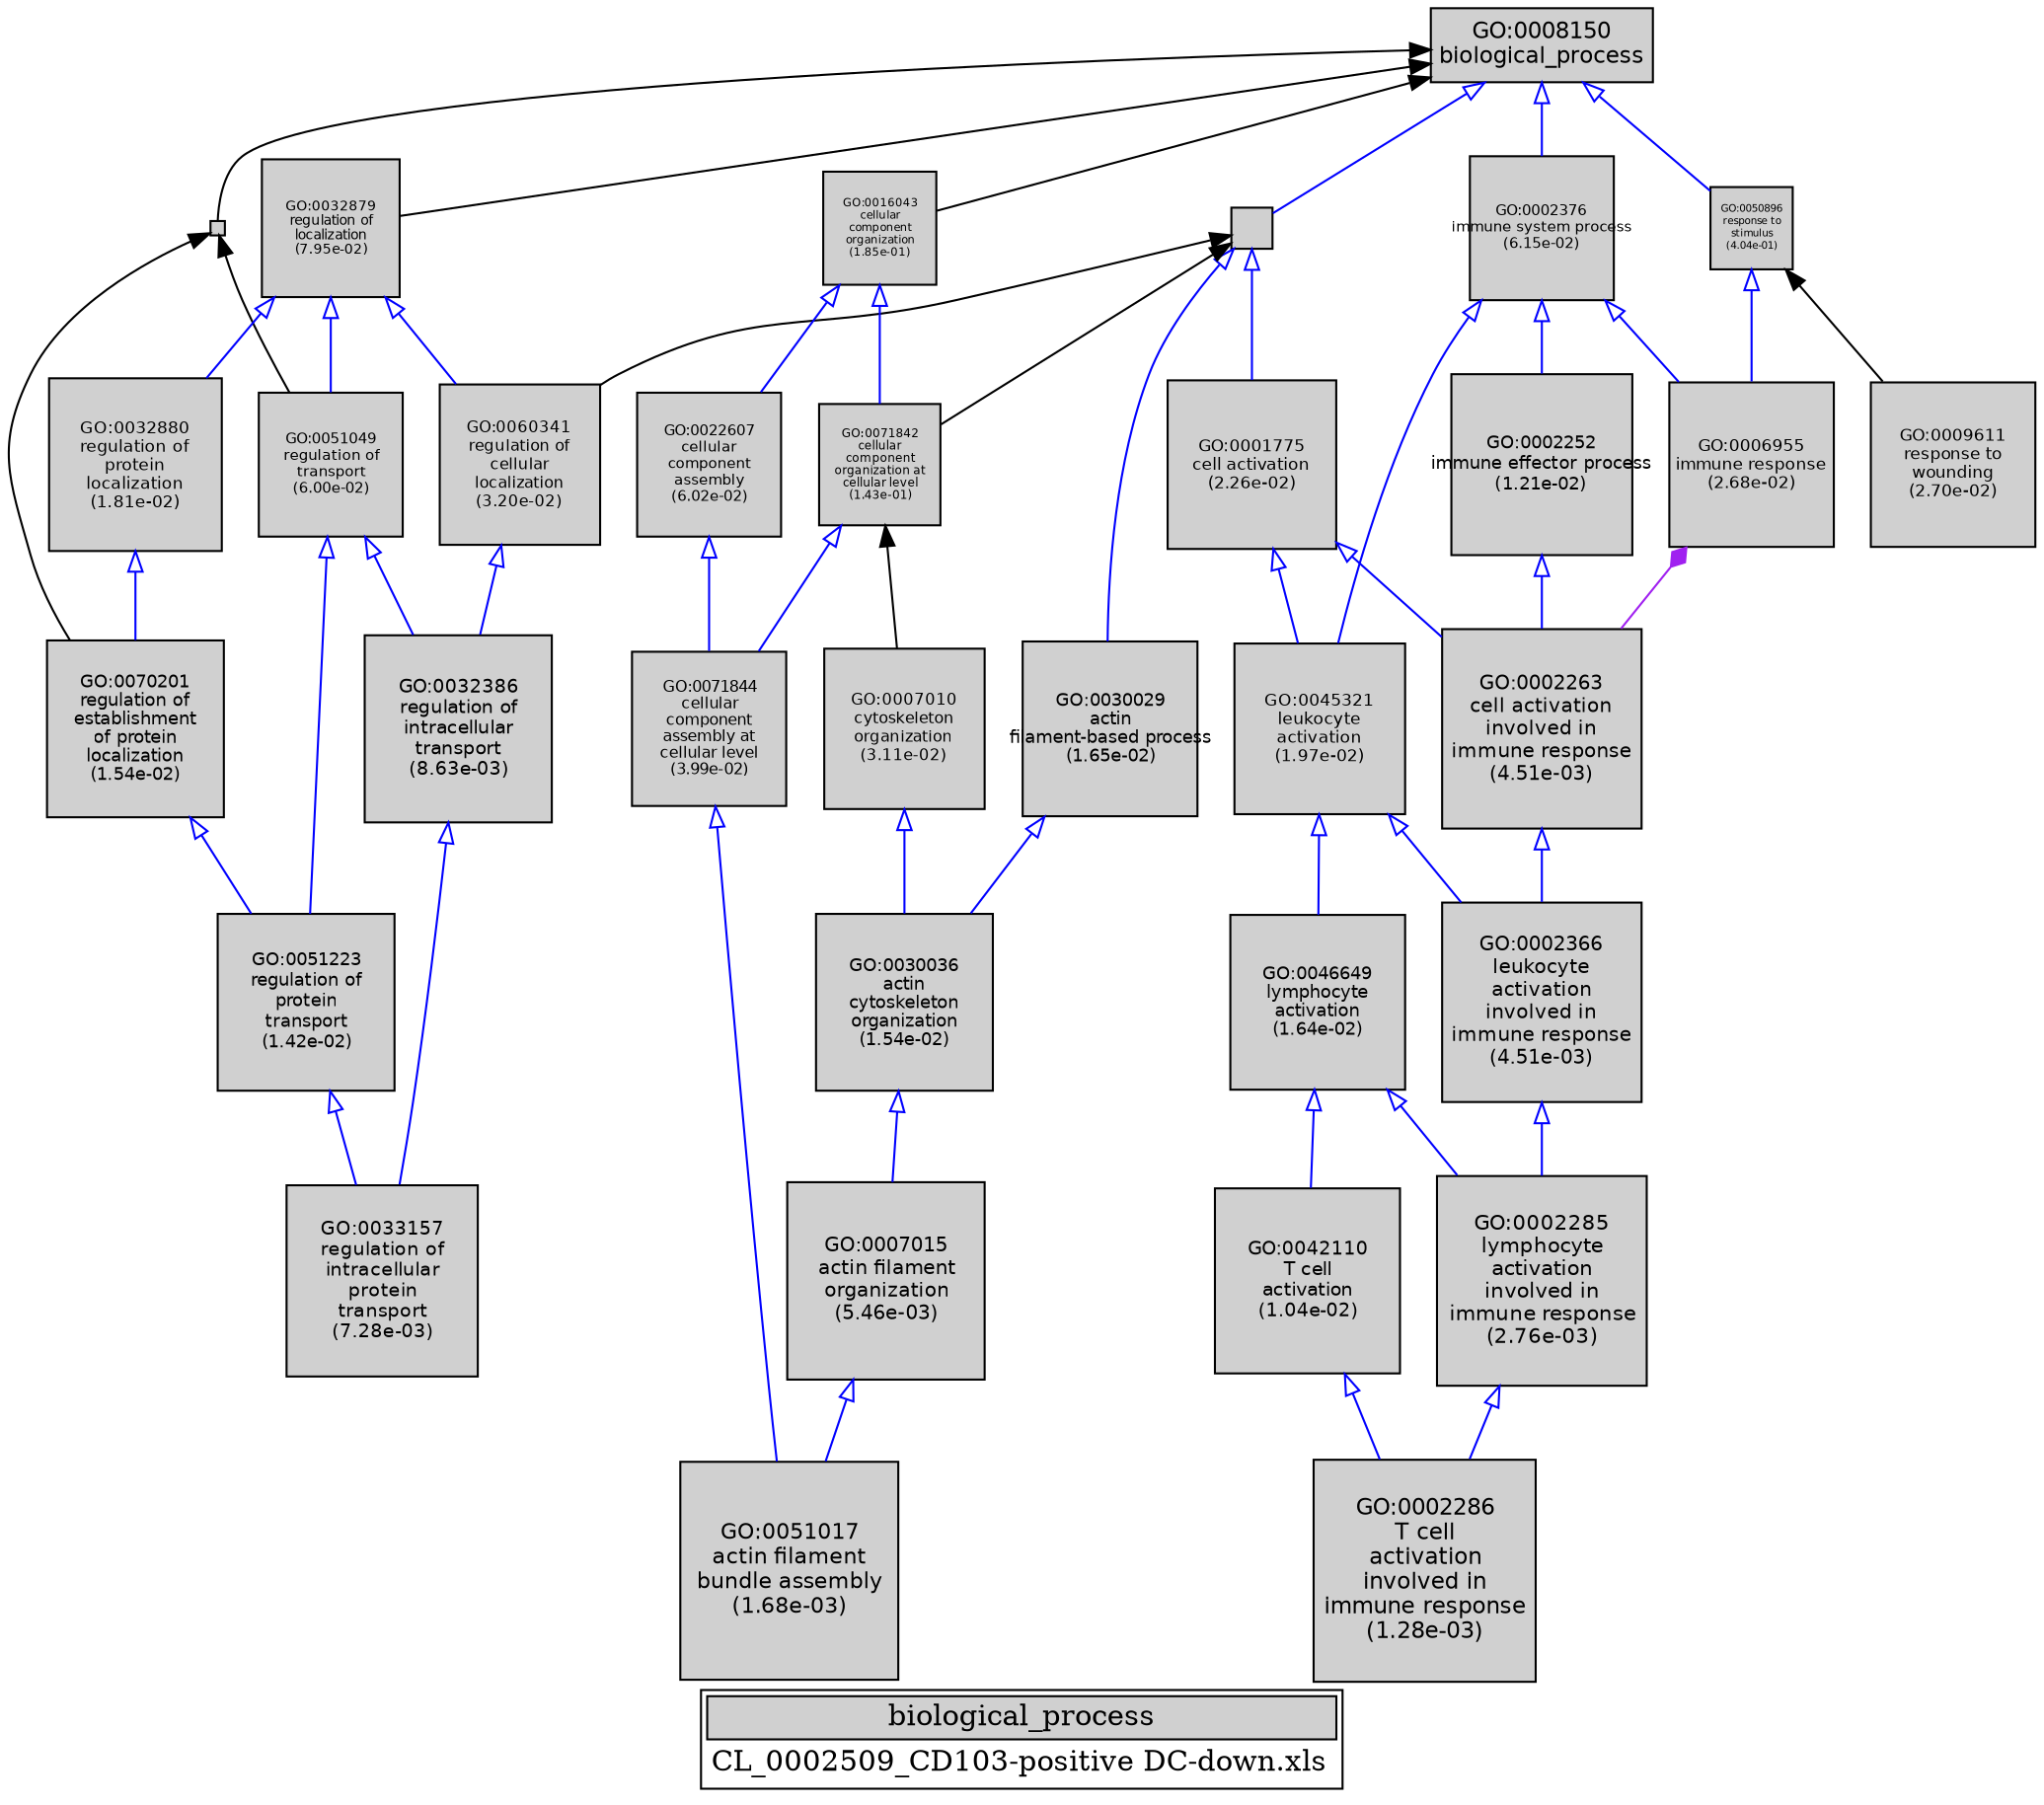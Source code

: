 digraph "biological_process" {
graph [ bgcolor = "#FFFFFF", label = <<TABLE COLOR="black" BGCOLOR="white"><TR><TD COLSPAN="2" BGCOLOR="#D0D0D0"><FONT COLOR="black">biological_process</FONT></TD></TR><TR><TD BORDER="0">CL_0002509_CD103-positive DC-down.xls</TD></TR></TABLE>> ];
node [ fontname = "Helvetica" ];

subgraph "nodes" {

node [ style = "filled", fixedsize = "true", width = 1, shape = "box", fontsize = 9, fillcolor = "#D0D0D0", fontcolor = "black", color = "black" ];

"GO:0009987" [ URL = "#GO:0009987", label = "", width = 0.274960214068, shape = "box", height = 0.274960214068 ];
"GO:0051234" [ URL = "#GO:0051234", width = 0.1, shape = "box", label = "", height = 0.1 ];
"GO:0032879" [ URL = "#GO:0032879", label = <<TABLE BORDER="0"><TR><TD>GO:0032879<BR/>regulation of<BR/>localization<BR/>(7.95e-02)</TD></TR></TABLE>>, width = 0.928147703027, shape = "box", fontsize = 6.68266346179, height = 0.928147703027 ];
"GO:0033157" [ URL = "#GO:0033157", label = <<TABLE BORDER="0"><TR><TD>GO:0033157<BR/>regulation of<BR/>intracellular<BR/>protein<BR/>transport<BR/>(7.28e-03)</TD></TR></TABLE>>, width = 1.29058410658, shape = "box", fontsize = 9.29220556738, height = 1.29058410658 ];
"GO:0002252" [ URL = "#GO:0002252", label = <<TABLE BORDER="0"><TR><TD>GO:0002252<BR/>immune effector process<BR/>(1.21e-02)</TD></TR></TABLE>>, width = 1.2229833423, shape = "box", fontsize = 8.80548006454, height = 1.2229833423 ];
"GO:0051017" [ URL = "#GO:0051017", label = <<TABLE BORDER="0"><TR><TD>GO:0051017<BR/>actin filament<BR/>bundle assembly<BR/>(1.68e-03)</TD></TR></TABLE>>, width = 1.46891314278, shape = "box", fontsize = 10.576174628, height = 1.46891314278 ];
"GO:0060341" [ URL = "#GO:0060341", label = <<TABLE BORDER="0"><TR><TD>GO:0060341<BR/>regulation of<BR/>cellular<BR/>localization<BR/>(3.20e-02)</TD></TR></TABLE>>, width = 1.08049966978, shape = "box", fontsize = 7.7795976224, height = 1.08049966978 ];
"GO:0022607" [ URL = "#GO:0022607", label = <<TABLE BORDER="0"><TR><TD>GO:0022607<BR/>cellular<BR/>component<BR/>assembly<BR/>(6.02e-02)</TD></TR></TABLE>>, width = 0.977333301255, shape = "box", fontsize = 7.03679976904, height = 0.977333301255 ];
"GO:0032880" [ URL = "#GO:0032880", label = <<TABLE BORDER="0"><TR><TD>GO:0032880<BR/>regulation of<BR/>protein<BR/>localization<BR/>(1.81e-02)</TD></TR></TABLE>>, width = 1.16617134684, shape = "box", fontsize = 8.39643369728, height = 1.16617134684 ];
"GO:0030036" [ URL = "#GO:0030036", label = <<TABLE BORDER="0"><TR><TD>GO:0030036<BR/>actin<BR/>cytoskeleton<BR/>organization<BR/>(1.54e-02)</TD></TR></TABLE>>, width = 1.18863132797, shape = "box", fontsize = 8.55814556136, height = 1.18863132797 ];
"GO:0045321" [ URL = "#GO:0045321", label = <<TABLE BORDER="0"><TR><TD>GO:0045321<BR/>leukocyte<BR/>activation<BR/>(1.97e-02)</TD></TR></TABLE>>, width = 1.15323984337, shape = "box", fontsize = 8.30332687227, height = 1.15323984337 ];
"GO:0001775" [ URL = "#GO:0001775", label = <<TABLE BORDER="0"><TR><TD>GO:0001775<BR/>cell activation<BR/>(2.26e-02)</TD></TR></TABLE>>, width = 1.13309715774, shape = "box", fontsize = 8.15829953569, height = 1.13309715774 ];
"GO:0007015" [ URL = "#GO:0007015", label = <<TABLE BORDER="0"><TR><TD>GO:0007015<BR/>actin filament<BR/>organization<BR/>(5.46e-03)</TD></TR></TABLE>>, width = 1.32753754614, shape = "box", fontsize = 9.5582703322, height = 1.32753754614 ];
"GO:0071844" [ URL = "#GO:0071844", label = <<TABLE BORDER="0"><TR><TD>GO:0071844<BR/>cellular<BR/>component<BR/>assembly at<BR/>cellular level<BR/>(3.99e-02)</TD></TR></TABLE>>, width = 1.04567115623, shape = "box", fontsize = 7.52883232486, height = 1.04567115623 ];
"GO:0008150" [ URL = "#GO:0008150", label = <<TABLE BORDER="0"><TR><TD>GO:0008150<BR/>biological_process</TD></TR></TABLE>>, width = 1.5, shape = "box", fontsize = 10.8 ];
"GO:0051049" [ URL = "#GO:0051049", label = <<TABLE BORDER="0"><TR><TD>GO:0051049<BR/>regulation of<BR/>transport<BR/>(6.00e-02)</TD></TR></TABLE>>, width = 0.977718991662, shape = "box", fontsize = 7.03957673996, height = 0.977718991662 ];
"GO:0032386" [ URL = "#GO:0032386", label = <<TABLE BORDER="0"><TR><TD>GO:0032386<BR/>regulation of<BR/>intracellular<BR/>transport<BR/>(8.63e-03)</TD></TR></TABLE>>, width = 1.26825456004, shape = "box", fontsize = 9.13143283227, height = 1.26825456004 ];
"GO:0006955" [ URL = "#GO:0006955", label = <<TABLE BORDER="0"><TR><TD>GO:0006955<BR/>immune response<BR/>(2.68e-02)</TD></TR></TABLE>>, width = 1.10806373088, shape = "box", fontsize = 7.97805886236, height = 1.10806373088 ];
"GO:0030029" [ URL = "#GO:0030029", label = <<TABLE BORDER="0"><TR><TD>GO:0030029<BR/>actin<BR/>filament-based process<BR/>(1.65e-02)</TD></TR></TABLE>>, width = 1.17903848311, shape = "box", fontsize = 8.48907707837, height = 1.17903848311 ];
"GO:0007010" [ URL = "#GO:0007010", label = <<TABLE BORDER="0"><TR><TD>GO:0007010<BR/>cytoskeleton<BR/>organization<BR/>(3.11e-02)</TD></TR></TABLE>>, width = 1.08514545547, shape = "box", fontsize = 7.81304727937, height = 1.08514545547 ];
"GO:0009611" [ URL = "#GO:0009611", label = <<TABLE BORDER="0"><TR><TD>GO:0009611<BR/>response to<BR/>wounding<BR/>(2.70e-02)</TD></TR></TABLE>>, width = 1.10654133944, shape = "box", fontsize = 7.96709764396, height = 1.10654133944 ];
"GO:0046649" [ URL = "#GO:0046649", label = <<TABLE BORDER="0"><TR><TD>GO:0046649<BR/>lymphocyte<BR/>activation<BR/>(1.64e-02)</TD></TR></TABLE>>, width = 1.18020690955, shape = "box", fontsize = 8.49748974876, height = 1.18020690955 ];
"GO:0042110" [ URL = "#GO:0042110", label = <<TABLE BORDER="0"><TR><TD>GO:0042110<BR/>T cell<BR/>activation<BR/>(1.04e-02)</TD></TR></TABLE>>, width = 1.24349488424, shape = "box", fontsize = 8.95316316656, height = 1.24349488424 ];
"GO:0002263" [ URL = "#GO:0002263", label = <<TABLE BORDER="0"><TR><TD>GO:0002263<BR/>cell activation<BR/>involved in<BR/>immune response<BR/>(4.51e-03)</TD></TR></TABLE>>, width = 1.35135924073, shape = "box", fontsize = 9.72978653327, height = 1.35135924073 ];
"GO:0051223" [ URL = "#GO:0051223", label = <<TABLE BORDER="0"><TR><TD>GO:0051223<BR/>regulation of<BR/>protein<BR/>transport<BR/>(1.42e-02)</TD></TR></TABLE>>, width = 1.20082189272, shape = "box", fontsize = 8.64591762757, height = 1.20082189272 ];
"GO:0070201" [ URL = "#GO:0070201", label = <<TABLE BORDER="0"><TR><TD>GO:0070201<BR/>regulation of<BR/>establishment<BR/>of protein<BR/>localization<BR/>(1.54e-02)</TD></TR></TABLE>>, width = 1.18863132797, shape = "box", fontsize = 8.55814556136, height = 1.18863132797 ];
"GO:0002366" [ URL = "#GO:0002366", label = <<TABLE BORDER="0"><TR><TD>GO:0002366<BR/>leukocyte<BR/>activation<BR/>involved in<BR/>immune response<BR/>(4.51e-03)</TD></TR></TABLE>>, width = 1.35135924073, shape = "box", fontsize = 9.72978653327, height = 1.35135924073 ];
"GO:0002376" [ URL = "#GO:0002376", label = <<TABLE BORDER="0"><TR><TD>GO:0002376<BR/>immune system process<BR/>(6.15e-02)</TD></TR></TABLE>>, width = 0.973704286894, shape = "box", fontsize = 7.01067086564, height = 0.973704286894 ];
"GO:0016043" [ URL = "#GO:0016043", label = <<TABLE BORDER="0"><TR><TD>GO:0016043<BR/>cellular<BR/>component<BR/>organization<BR/>(1.85e-01)</TD></TR></TABLE>>, width = 0.759872036083, shape = "box", fontsize = 5.4710786598, height = 0.759872036083 ];
"GO:0050896" [ URL = "#GO:0050896", label = <<TABLE BORDER="0"><TR><TD>GO:0050896<BR/>response to<BR/>stimulus<BR/>(4.04e-01)</TD></TR></TABLE>>, width = 0.561043585569, shape = "box", fontsize = 5.0, height = 0.561043585569 ];
"GO:0071842" [ URL = "#GO:0071842", label = <<TABLE BORDER="0"><TR><TD>GO:0071842<BR/>cellular<BR/>component<BR/>organization at<BR/>cellular level<BR/>(1.43e-01)</TD></TR></TABLE>>, width = 0.815604843331, shape = "box", fontsize = 5.87235487198, height = 0.815604843331 ];
"GO:0002285" [ URL = "#GO:0002285", label = <<TABLE BORDER="0"><TR><TD>GO:0002285<BR/>lymphocyte<BR/>activation<BR/>involved in<BR/>immune response<BR/>(2.76e-03)</TD></TR></TABLE>>, width = 1.41114760043, shape = "box", fontsize = 10.1602627231, height = 1.41114760043 ];
"GO:0002286" [ URL = "#GO:0002286", label = <<TABLE BORDER="0"><TR><TD>GO:0002286<BR/>T cell<BR/>activation<BR/>involved in<BR/>immune response<BR/>(1.28e-03)</TD></TR></TABLE>>, width = 1.5, shape = "box", fontsize = 10.8, height = 1.5 ];
}
subgraph "edges" {


edge [ dir = "back", weight = 1 ];
subgraph "regulates" {


edge [ color = "cyan", arrowtail = "none" ];
subgraph "positive" {


edge [ color = "green", arrowtail = "vee" ];
}
subgraph "negative" {


edge [ color = "red", arrowtail = "tee" ];
}
}
subgraph "part_of" {


edge [ color = "purple", arrowtail = "diamond", weight = 2.5 ];
"GO:0006955" -> "GO:0002263";
}
subgraph "is_a" {


edge [ color = "blue", arrowtail = "empty", weight = 5.0 ];
"GO:0051049" -> "GO:0032386";
"GO:0009987" -> "GO:0030029";
"GO:0045321" -> "GO:0002366";
"GO:0007015" -> "GO:0051017";
"GO:0060341" -> "GO:0032386";
"GO:0030029" -> "GO:0030036";
"GO:0002252" -> "GO:0002263";
"GO:0032879" -> "GO:0051049";
"GO:0032386" -> "GO:0033157";
"GO:0002285" -> "GO:0002286";
"GO:0045321" -> "GO:0046649";
"GO:0016043" -> "GO:0071842";
"GO:0032880" -> "GO:0070201";
"GO:0042110" -> "GO:0002286";
"GO:0001775" -> "GO:0045321";
"GO:0008150" -> "GO:0009987";
"GO:0016043" -> "GO:0022607";
"GO:0007010" -> "GO:0030036";
"GO:0008150" -> "GO:0050896";
"GO:0030036" -> "GO:0007015";
"GO:0032879" -> "GO:0060341";
"GO:0046649" -> "GO:0002285";
"GO:0001775" -> "GO:0002263";
"GO:0050896" -> "GO:0006955";
"GO:0002366" -> "GO:0002285";
"GO:0071844" -> "GO:0051017";
"GO:0046649" -> "GO:0042110";
"GO:0022607" -> "GO:0071844";
"GO:0002376" -> "GO:0002252";
"GO:0051049" -> "GO:0051223";
"GO:0032879" -> "GO:0032880";
"GO:0002376" -> "GO:0006955";
"GO:0051223" -> "GO:0033157";
"GO:0070201" -> "GO:0051223";
"GO:0071842" -> "GO:0071844";
"GO:0002263" -> "GO:0002366";
"GO:0009987" -> "GO:0001775";
"GO:0002376" -> "GO:0045321";
"GO:0008150" -> "GO:0002376";
}
"GO:0009987" -> "GO:0060341";
"GO:0051234" -> "GO:0051049";
"GO:0009987" -> "GO:0071842";
"GO:0071842" -> "GO:0007010";
"GO:0050896" -> "GO:0009611";
"GO:0008150" -> "GO:0016043";
"GO:0051234" -> "GO:0070201";
"GO:0008150" -> "GO:0051234";
"GO:0008150" -> "GO:0032879";
}
}
